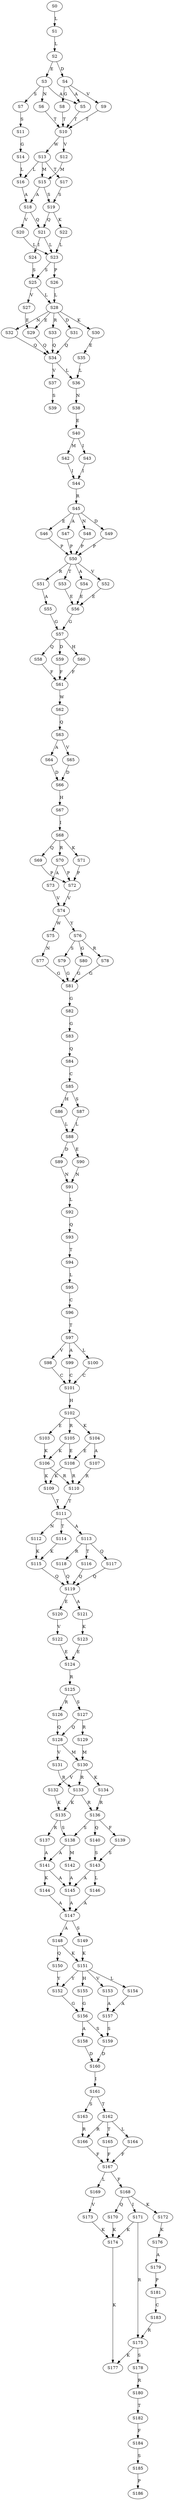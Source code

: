 strict digraph  {
	S0 -> S1 [ label = L ];
	S1 -> S2 [ label = L ];
	S2 -> S3 [ label = E ];
	S2 -> S4 [ label = D ];
	S3 -> S5 [ label = A ];
	S3 -> S6 [ label = N ];
	S3 -> S7 [ label = S ];
	S4 -> S5 [ label = A ];
	S4 -> S8 [ label = G ];
	S4 -> S9 [ label = V ];
	S5 -> S10 [ label = T ];
	S6 -> S10 [ label = T ];
	S7 -> S11 [ label = S ];
	S8 -> S10 [ label = T ];
	S9 -> S10 [ label = T ];
	S10 -> S12 [ label = V ];
	S10 -> S13 [ label = W ];
	S11 -> S14 [ label = G ];
	S12 -> S15 [ label = M ];
	S13 -> S16 [ label = L ];
	S13 -> S17 [ label = T ];
	S13 -> S15 [ label = M ];
	S14 -> S16 [ label = L ];
	S15 -> S18 [ label = A ];
	S15 -> S19 [ label = S ];
	S16 -> S18 [ label = A ];
	S17 -> S19 [ label = S ];
	S18 -> S20 [ label = V ];
	S18 -> S21 [ label = Q ];
	S19 -> S22 [ label = K ];
	S19 -> S21 [ label = Q ];
	S20 -> S23 [ label = L ];
	S21 -> S23 [ label = L ];
	S21 -> S24 [ label = I ];
	S22 -> S23 [ label = L ];
	S23 -> S25 [ label = S ];
	S23 -> S26 [ label = P ];
	S24 -> S25 [ label = S ];
	S25 -> S27 [ label = V ];
	S25 -> S28 [ label = L ];
	S26 -> S28 [ label = L ];
	S27 -> S29 [ label = E ];
	S28 -> S30 [ label = K ];
	S28 -> S31 [ label = D ];
	S28 -> S32 [ label = N ];
	S28 -> S33 [ label = R ];
	S28 -> S29 [ label = E ];
	S29 -> S34 [ label = Q ];
	S30 -> S35 [ label = E ];
	S31 -> S34 [ label = Q ];
	S32 -> S34 [ label = Q ];
	S33 -> S34 [ label = Q ];
	S34 -> S36 [ label = L ];
	S34 -> S37 [ label = V ];
	S35 -> S36 [ label = L ];
	S36 -> S38 [ label = N ];
	S37 -> S39 [ label = S ];
	S38 -> S40 [ label = E ];
	S40 -> S42 [ label = M ];
	S40 -> S43 [ label = I ];
	S42 -> S44 [ label = I ];
	S43 -> S44 [ label = I ];
	S44 -> S45 [ label = R ];
	S45 -> S46 [ label = E ];
	S45 -> S47 [ label = A ];
	S45 -> S48 [ label = N ];
	S45 -> S49 [ label = D ];
	S46 -> S50 [ label = P ];
	S47 -> S50 [ label = P ];
	S48 -> S50 [ label = P ];
	S49 -> S50 [ label = P ];
	S50 -> S51 [ label = R ];
	S50 -> S52 [ label = V ];
	S50 -> S53 [ label = T ];
	S50 -> S54 [ label = A ];
	S51 -> S55 [ label = A ];
	S52 -> S56 [ label = E ];
	S53 -> S56 [ label = E ];
	S54 -> S56 [ label = E ];
	S55 -> S57 [ label = G ];
	S56 -> S57 [ label = G ];
	S57 -> S58 [ label = Q ];
	S57 -> S59 [ label = D ];
	S57 -> S60 [ label = H ];
	S58 -> S61 [ label = F ];
	S59 -> S61 [ label = F ];
	S60 -> S61 [ label = F ];
	S61 -> S62 [ label = W ];
	S62 -> S63 [ label = Q ];
	S63 -> S64 [ label = A ];
	S63 -> S65 [ label = V ];
	S64 -> S66 [ label = D ];
	S65 -> S66 [ label = D ];
	S66 -> S67 [ label = H ];
	S67 -> S68 [ label = I ];
	S68 -> S69 [ label = Q ];
	S68 -> S70 [ label = R ];
	S68 -> S71 [ label = K ];
	S69 -> S72 [ label = P ];
	S70 -> S73 [ label = A ];
	S70 -> S72 [ label = P ];
	S71 -> S72 [ label = P ];
	S72 -> S74 [ label = V ];
	S73 -> S74 [ label = V ];
	S74 -> S75 [ label = W ];
	S74 -> S76 [ label = Y ];
	S75 -> S77 [ label = N ];
	S76 -> S78 [ label = R ];
	S76 -> S79 [ label = S ];
	S76 -> S80 [ label = G ];
	S77 -> S81 [ label = G ];
	S78 -> S81 [ label = G ];
	S79 -> S81 [ label = G ];
	S80 -> S81 [ label = G ];
	S81 -> S82 [ label = G ];
	S82 -> S83 [ label = G ];
	S83 -> S84 [ label = Q ];
	S84 -> S85 [ label = C ];
	S85 -> S86 [ label = H ];
	S85 -> S87 [ label = S ];
	S86 -> S88 [ label = L ];
	S87 -> S88 [ label = L ];
	S88 -> S89 [ label = D ];
	S88 -> S90 [ label = E ];
	S89 -> S91 [ label = N ];
	S90 -> S91 [ label = N ];
	S91 -> S92 [ label = L ];
	S92 -> S93 [ label = Q ];
	S93 -> S94 [ label = T ];
	S94 -> S95 [ label = L ];
	S95 -> S96 [ label = C ];
	S96 -> S97 [ label = T ];
	S97 -> S98 [ label = V ];
	S97 -> S99 [ label = A ];
	S97 -> S100 [ label = L ];
	S98 -> S101 [ label = C ];
	S99 -> S101 [ label = C ];
	S100 -> S101 [ label = C ];
	S101 -> S102 [ label = H ];
	S102 -> S103 [ label = E ];
	S102 -> S104 [ label = K ];
	S102 -> S105 [ label = R ];
	S103 -> S106 [ label = K ];
	S104 -> S107 [ label = A ];
	S104 -> S108 [ label = E ];
	S105 -> S106 [ label = K ];
	S105 -> S108 [ label = E ];
	S106 -> S109 [ label = K ];
	S106 -> S110 [ label = R ];
	S107 -> S110 [ label = R ];
	S108 -> S109 [ label = K ];
	S108 -> S110 [ label = R ];
	S109 -> S111 [ label = T ];
	S110 -> S111 [ label = T ];
	S111 -> S112 [ label = N ];
	S111 -> S113 [ label = A ];
	S111 -> S114 [ label = T ];
	S112 -> S115 [ label = K ];
	S113 -> S116 [ label = T ];
	S113 -> S117 [ label = Q ];
	S113 -> S118 [ label = R ];
	S114 -> S115 [ label = K ];
	S115 -> S119 [ label = Q ];
	S116 -> S119 [ label = Q ];
	S117 -> S119 [ label = Q ];
	S118 -> S119 [ label = Q ];
	S119 -> S120 [ label = E ];
	S119 -> S121 [ label = A ];
	S120 -> S122 [ label = V ];
	S121 -> S123 [ label = K ];
	S122 -> S124 [ label = E ];
	S123 -> S124 [ label = E ];
	S124 -> S125 [ label = R ];
	S125 -> S126 [ label = R ];
	S125 -> S127 [ label = S ];
	S126 -> S128 [ label = Q ];
	S127 -> S129 [ label = R ];
	S127 -> S128 [ label = Q ];
	S128 -> S130 [ label = M ];
	S128 -> S131 [ label = V ];
	S129 -> S130 [ label = M ];
	S130 -> S132 [ label = V ];
	S130 -> S133 [ label = R ];
	S130 -> S134 [ label = K ];
	S131 -> S133 [ label = R ];
	S132 -> S135 [ label = K ];
	S133 -> S135 [ label = K ];
	S133 -> S136 [ label = R ];
	S134 -> S136 [ label = R ];
	S135 -> S137 [ label = R ];
	S135 -> S138 [ label = S ];
	S136 -> S139 [ label = F ];
	S136 -> S138 [ label = S ];
	S136 -> S140 [ label = Q ];
	S137 -> S141 [ label = A ];
	S138 -> S141 [ label = A ];
	S138 -> S142 [ label = M ];
	S139 -> S143 [ label = S ];
	S140 -> S143 [ label = S ];
	S141 -> S144 [ label = K ];
	S141 -> S145 [ label = A ];
	S142 -> S145 [ label = A ];
	S143 -> S145 [ label = A ];
	S143 -> S146 [ label = L ];
	S144 -> S147 [ label = A ];
	S145 -> S147 [ label = A ];
	S146 -> S147 [ label = A ];
	S147 -> S148 [ label = A ];
	S147 -> S149 [ label = S ];
	S148 -> S150 [ label = Q ];
	S148 -> S151 [ label = K ];
	S149 -> S151 [ label = K ];
	S150 -> S152 [ label = Y ];
	S151 -> S153 [ label = V ];
	S151 -> S152 [ label = Y ];
	S151 -> S154 [ label = L ];
	S151 -> S155 [ label = H ];
	S152 -> S156 [ label = G ];
	S153 -> S157 [ label = A ];
	S154 -> S157 [ label = A ];
	S155 -> S156 [ label = G ];
	S156 -> S158 [ label = A ];
	S156 -> S159 [ label = S ];
	S157 -> S159 [ label = S ];
	S158 -> S160 [ label = D ];
	S159 -> S160 [ label = D ];
	S160 -> S161 [ label = I ];
	S161 -> S162 [ label = T ];
	S161 -> S163 [ label = S ];
	S162 -> S164 [ label = L ];
	S162 -> S165 [ label = T ];
	S162 -> S166 [ label = R ];
	S163 -> S166 [ label = R ];
	S164 -> S167 [ label = F ];
	S165 -> S167 [ label = F ];
	S166 -> S167 [ label = F ];
	S167 -> S168 [ label = F ];
	S167 -> S169 [ label = L ];
	S168 -> S170 [ label = Q ];
	S168 -> S171 [ label = I ];
	S168 -> S172 [ label = K ];
	S169 -> S173 [ label = V ];
	S170 -> S174 [ label = K ];
	S171 -> S175 [ label = R ];
	S171 -> S174 [ label = K ];
	S172 -> S176 [ label = K ];
	S173 -> S174 [ label = K ];
	S174 -> S177 [ label = K ];
	S175 -> S177 [ label = K ];
	S175 -> S178 [ label = S ];
	S176 -> S179 [ label = A ];
	S178 -> S180 [ label = R ];
	S179 -> S181 [ label = P ];
	S180 -> S182 [ label = T ];
	S181 -> S183 [ label = C ];
	S182 -> S184 [ label = F ];
	S183 -> S175 [ label = R ];
	S184 -> S185 [ label = S ];
	S185 -> S186 [ label = P ];
}
